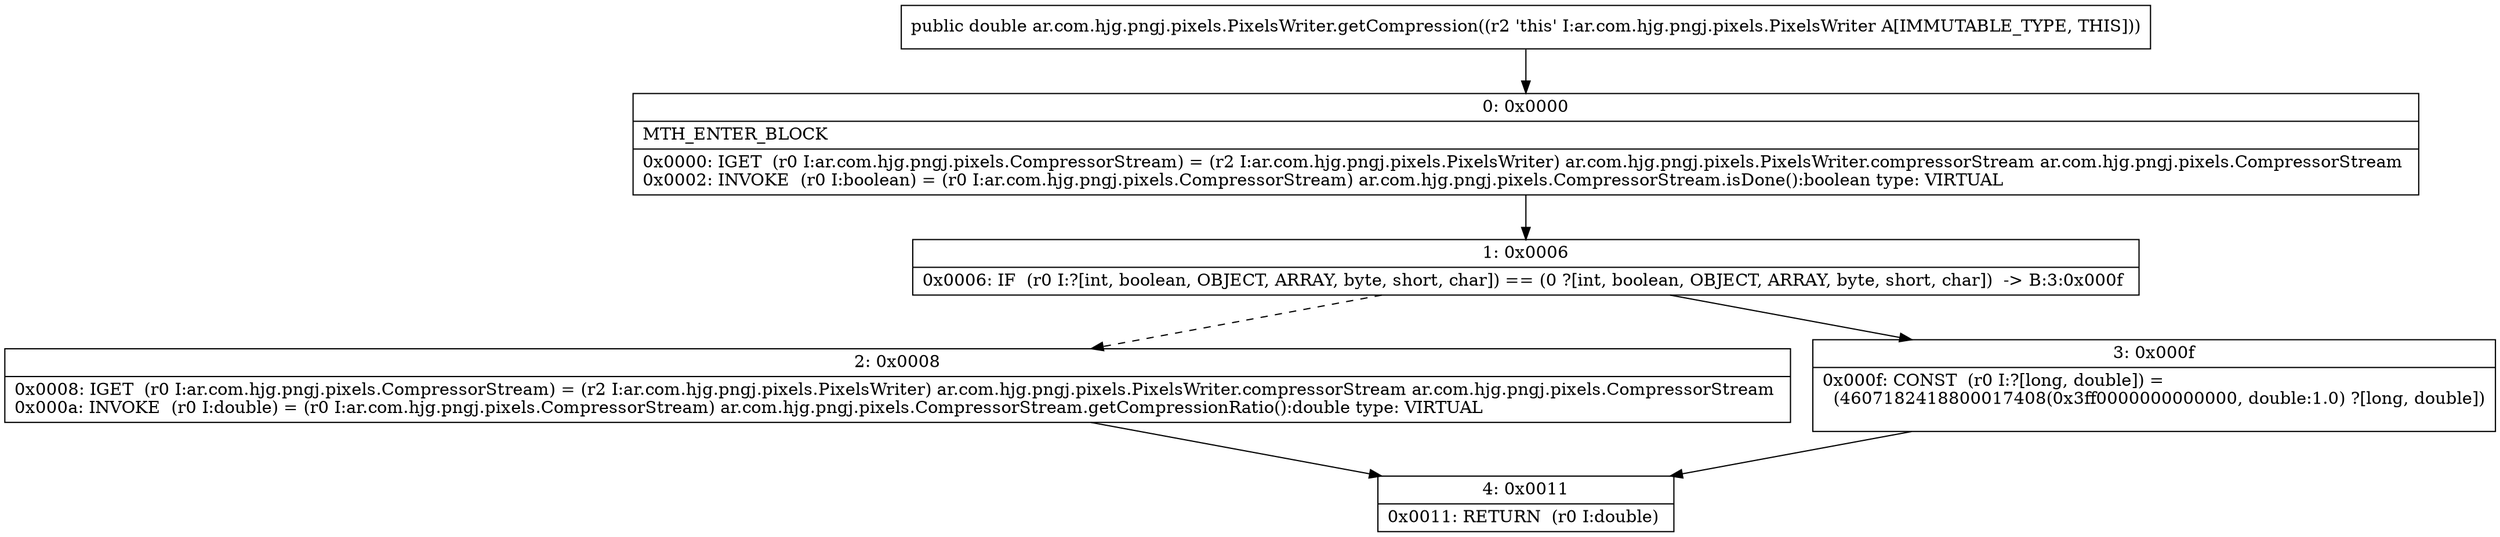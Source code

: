 digraph "CFG forar.com.hjg.pngj.pixels.PixelsWriter.getCompression()D" {
Node_0 [shape=record,label="{0\:\ 0x0000|MTH_ENTER_BLOCK\l|0x0000: IGET  (r0 I:ar.com.hjg.pngj.pixels.CompressorStream) = (r2 I:ar.com.hjg.pngj.pixels.PixelsWriter) ar.com.hjg.pngj.pixels.PixelsWriter.compressorStream ar.com.hjg.pngj.pixels.CompressorStream \l0x0002: INVOKE  (r0 I:boolean) = (r0 I:ar.com.hjg.pngj.pixels.CompressorStream) ar.com.hjg.pngj.pixels.CompressorStream.isDone():boolean type: VIRTUAL \l}"];
Node_1 [shape=record,label="{1\:\ 0x0006|0x0006: IF  (r0 I:?[int, boolean, OBJECT, ARRAY, byte, short, char]) == (0 ?[int, boolean, OBJECT, ARRAY, byte, short, char])  \-\> B:3:0x000f \l}"];
Node_2 [shape=record,label="{2\:\ 0x0008|0x0008: IGET  (r0 I:ar.com.hjg.pngj.pixels.CompressorStream) = (r2 I:ar.com.hjg.pngj.pixels.PixelsWriter) ar.com.hjg.pngj.pixels.PixelsWriter.compressorStream ar.com.hjg.pngj.pixels.CompressorStream \l0x000a: INVOKE  (r0 I:double) = (r0 I:ar.com.hjg.pngj.pixels.CompressorStream) ar.com.hjg.pngj.pixels.CompressorStream.getCompressionRatio():double type: VIRTUAL \l}"];
Node_3 [shape=record,label="{3\:\ 0x000f|0x000f: CONST  (r0 I:?[long, double]) = \l  (4607182418800017408(0x3ff0000000000000, double:1.0) ?[long, double])\l \l}"];
Node_4 [shape=record,label="{4\:\ 0x0011|0x0011: RETURN  (r0 I:double) \l}"];
MethodNode[shape=record,label="{public double ar.com.hjg.pngj.pixels.PixelsWriter.getCompression((r2 'this' I:ar.com.hjg.pngj.pixels.PixelsWriter A[IMMUTABLE_TYPE, THIS])) }"];
MethodNode -> Node_0;
Node_0 -> Node_1;
Node_1 -> Node_2[style=dashed];
Node_1 -> Node_3;
Node_2 -> Node_4;
Node_3 -> Node_4;
}


